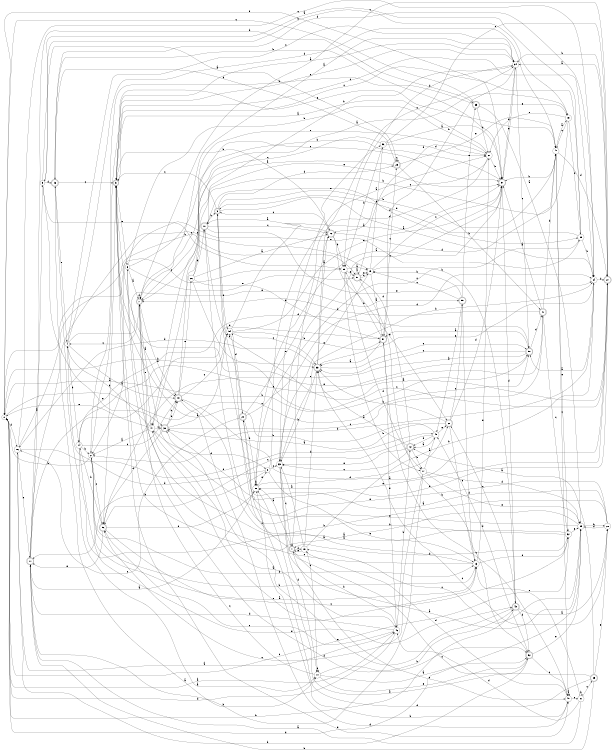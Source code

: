 digraph n48_7 {
__start0 [label="" shape="none"];

rankdir=LR;
size="8,5";

s0 [style="filled", color="black", fillcolor="white" shape="circle", label="0"];
s1 [style="rounded,filled", color="black", fillcolor="white" shape="doublecircle", label="1"];
s2 [style="filled", color="black", fillcolor="white" shape="circle", label="2"];
s3 [style="rounded,filled", color="black", fillcolor="white" shape="doublecircle", label="3"];
s4 [style="filled", color="black", fillcolor="white" shape="circle", label="4"];
s5 [style="rounded,filled", color="black", fillcolor="white" shape="doublecircle", label="5"];
s6 [style="filled", color="black", fillcolor="white" shape="circle", label="6"];
s7 [style="rounded,filled", color="black", fillcolor="white" shape="doublecircle", label="7"];
s8 [style="filled", color="black", fillcolor="white" shape="circle", label="8"];
s9 [style="filled", color="black", fillcolor="white" shape="circle", label="9"];
s10 [style="rounded,filled", color="black", fillcolor="white" shape="doublecircle", label="10"];
s11 [style="rounded,filled", color="black", fillcolor="white" shape="doublecircle", label="11"];
s12 [style="rounded,filled", color="black", fillcolor="white" shape="doublecircle", label="12"];
s13 [style="filled", color="black", fillcolor="white" shape="circle", label="13"];
s14 [style="filled", color="black", fillcolor="white" shape="circle", label="14"];
s15 [style="filled", color="black", fillcolor="white" shape="circle", label="15"];
s16 [style="filled", color="black", fillcolor="white" shape="circle", label="16"];
s17 [style="filled", color="black", fillcolor="white" shape="circle", label="17"];
s18 [style="rounded,filled", color="black", fillcolor="white" shape="doublecircle", label="18"];
s19 [style="filled", color="black", fillcolor="white" shape="circle", label="19"];
s20 [style="rounded,filled", color="black", fillcolor="white" shape="doublecircle", label="20"];
s21 [style="filled", color="black", fillcolor="white" shape="circle", label="21"];
s22 [style="rounded,filled", color="black", fillcolor="white" shape="doublecircle", label="22"];
s23 [style="rounded,filled", color="black", fillcolor="white" shape="doublecircle", label="23"];
s24 [style="filled", color="black", fillcolor="white" shape="circle", label="24"];
s25 [style="rounded,filled", color="black", fillcolor="white" shape="doublecircle", label="25"];
s26 [style="filled", color="black", fillcolor="white" shape="circle", label="26"];
s27 [style="rounded,filled", color="black", fillcolor="white" shape="doublecircle", label="27"];
s28 [style="filled", color="black", fillcolor="white" shape="circle", label="28"];
s29 [style="rounded,filled", color="black", fillcolor="white" shape="doublecircle", label="29"];
s30 [style="rounded,filled", color="black", fillcolor="white" shape="doublecircle", label="30"];
s31 [style="filled", color="black", fillcolor="white" shape="circle", label="31"];
s32 [style="filled", color="black", fillcolor="white" shape="circle", label="32"];
s33 [style="filled", color="black", fillcolor="white" shape="circle", label="33"];
s34 [style="filled", color="black", fillcolor="white" shape="circle", label="34"];
s35 [style="rounded,filled", color="black", fillcolor="white" shape="doublecircle", label="35"];
s36 [style="filled", color="black", fillcolor="white" shape="circle", label="36"];
s37 [style="rounded,filled", color="black", fillcolor="white" shape="doublecircle", label="37"];
s38 [style="filled", color="black", fillcolor="white" shape="circle", label="38"];
s39 [style="filled", color="black", fillcolor="white" shape="circle", label="39"];
s40 [style="filled", color="black", fillcolor="white" shape="circle", label="40"];
s41 [style="rounded,filled", color="black", fillcolor="white" shape="doublecircle", label="41"];
s42 [style="rounded,filled", color="black", fillcolor="white" shape="doublecircle", label="42"];
s43 [style="rounded,filled", color="black", fillcolor="white" shape="doublecircle", label="43"];
s44 [style="filled", color="black", fillcolor="white" shape="circle", label="44"];
s45 [style="filled", color="black", fillcolor="white" shape="circle", label="45"];
s46 [style="filled", color="black", fillcolor="white" shape="circle", label="46"];
s47 [style="filled", color="black", fillcolor="white" shape="circle", label="47"];
s48 [style="filled", color="black", fillcolor="white" shape="circle", label="48"];
s49 [style="filled", color="black", fillcolor="white" shape="circle", label="49"];
s50 [style="filled", color="black", fillcolor="white" shape="circle", label="50"];
s51 [style="rounded,filled", color="black", fillcolor="white" shape="doublecircle", label="51"];
s52 [style="rounded,filled", color="black", fillcolor="white" shape="doublecircle", label="52"];
s53 [style="rounded,filled", color="black", fillcolor="white" shape="doublecircle", label="53"];
s54 [style="filled", color="black", fillcolor="white" shape="circle", label="54"];
s55 [style="filled", color="black", fillcolor="white" shape="circle", label="55"];
s56 [style="rounded,filled", color="black", fillcolor="white" shape="doublecircle", label="56"];
s57 [style="rounded,filled", color="black", fillcolor="white" shape="doublecircle", label="57"];
s58 [style="rounded,filled", color="black", fillcolor="white" shape="doublecircle", label="58"];
s59 [style="rounded,filled", color="black", fillcolor="white" shape="doublecircle", label="59"];
s0 -> s46 [label="a"];
s0 -> s53 [label="b"];
s0 -> s58 [label="c"];
s0 -> s16 [label="d"];
s0 -> s37 [label="e"];
s1 -> s50 [label="a"];
s1 -> s46 [label="b"];
s1 -> s54 [label="c"];
s1 -> s19 [label="d"];
s1 -> s40 [label="e"];
s2 -> s13 [label="a"];
s2 -> s0 [label="b"];
s2 -> s56 [label="c"];
s2 -> s13 [label="d"];
s2 -> s48 [label="e"];
s3 -> s24 [label="a"];
s3 -> s48 [label="b"];
s3 -> s5 [label="c"];
s3 -> s29 [label="d"];
s3 -> s54 [label="e"];
s4 -> s18 [label="a"];
s4 -> s14 [label="b"];
s4 -> s34 [label="c"];
s4 -> s48 [label="d"];
s4 -> s59 [label="e"];
s5 -> s18 [label="a"];
s5 -> s12 [label="b"];
s5 -> s34 [label="c"];
s5 -> s40 [label="d"];
s5 -> s6 [label="e"];
s6 -> s7 [label="a"];
s6 -> s21 [label="b"];
s6 -> s37 [label="c"];
s6 -> s52 [label="d"];
s6 -> s51 [label="e"];
s7 -> s34 [label="a"];
s7 -> s18 [label="b"];
s7 -> s4 [label="c"];
s7 -> s7 [label="d"];
s7 -> s47 [label="e"];
s8 -> s21 [label="a"];
s8 -> s11 [label="b"];
s8 -> s33 [label="c"];
s8 -> s4 [label="d"];
s8 -> s13 [label="e"];
s9 -> s29 [label="a"];
s9 -> s49 [label="b"];
s9 -> s55 [label="c"];
s9 -> s23 [label="d"];
s9 -> s30 [label="e"];
s10 -> s27 [label="a"];
s10 -> s3 [label="b"];
s10 -> s12 [label="c"];
s10 -> s38 [label="d"];
s10 -> s24 [label="e"];
s11 -> s9 [label="a"];
s11 -> s35 [label="b"];
s11 -> s15 [label="c"];
s11 -> s13 [label="d"];
s11 -> s58 [label="e"];
s12 -> s10 [label="a"];
s12 -> s55 [label="b"];
s12 -> s3 [label="c"];
s12 -> s48 [label="d"];
s12 -> s22 [label="e"];
s13 -> s18 [label="a"];
s13 -> s2 [label="b"];
s13 -> s7 [label="c"];
s13 -> s32 [label="d"];
s13 -> s21 [label="e"];
s14 -> s44 [label="a"];
s14 -> s2 [label="b"];
s14 -> s18 [label="c"];
s14 -> s58 [label="d"];
s14 -> s43 [label="e"];
s15 -> s57 [label="a"];
s15 -> s43 [label="b"];
s15 -> s37 [label="c"];
s15 -> s36 [label="d"];
s15 -> s33 [label="e"];
s16 -> s46 [label="a"];
s16 -> s51 [label="b"];
s16 -> s24 [label="c"];
s16 -> s45 [label="d"];
s16 -> s11 [label="e"];
s17 -> s45 [label="a"];
s17 -> s11 [label="b"];
s17 -> s56 [label="c"];
s17 -> s39 [label="d"];
s17 -> s39 [label="e"];
s18 -> s27 [label="a"];
s18 -> s34 [label="b"];
s18 -> s54 [label="c"];
s18 -> s40 [label="d"];
s18 -> s26 [label="e"];
s19 -> s33 [label="a"];
s19 -> s24 [label="b"];
s19 -> s44 [label="c"];
s19 -> s53 [label="d"];
s19 -> s1 [label="e"];
s20 -> s3 [label="a"];
s20 -> s50 [label="b"];
s20 -> s16 [label="c"];
s20 -> s24 [label="d"];
s20 -> s12 [label="e"];
s21 -> s5 [label="a"];
s21 -> s37 [label="b"];
s21 -> s12 [label="c"];
s21 -> s1 [label="d"];
s21 -> s7 [label="e"];
s22 -> s30 [label="a"];
s22 -> s53 [label="b"];
s22 -> s59 [label="c"];
s22 -> s37 [label="d"];
s22 -> s13 [label="e"];
s23 -> s44 [label="a"];
s23 -> s37 [label="b"];
s23 -> s5 [label="c"];
s23 -> s24 [label="d"];
s23 -> s4 [label="e"];
s24 -> s58 [label="a"];
s24 -> s2 [label="b"];
s24 -> s5 [label="c"];
s24 -> s27 [label="d"];
s24 -> s53 [label="e"];
s25 -> s42 [label="a"];
s25 -> s11 [label="b"];
s25 -> s1 [label="c"];
s25 -> s20 [label="d"];
s25 -> s28 [label="e"];
s26 -> s12 [label="a"];
s26 -> s10 [label="b"];
s26 -> s27 [label="c"];
s26 -> s57 [label="d"];
s26 -> s37 [label="e"];
s27 -> s34 [label="a"];
s27 -> s34 [label="b"];
s27 -> s7 [label="c"];
s27 -> s50 [label="d"];
s27 -> s30 [label="e"];
s28 -> s20 [label="a"];
s28 -> s23 [label="b"];
s28 -> s53 [label="c"];
s28 -> s39 [label="d"];
s28 -> s7 [label="e"];
s29 -> s7 [label="a"];
s29 -> s41 [label="b"];
s29 -> s29 [label="c"];
s29 -> s23 [label="d"];
s29 -> s48 [label="e"];
s30 -> s54 [label="a"];
s30 -> s18 [label="b"];
s30 -> s41 [label="c"];
s30 -> s56 [label="d"];
s30 -> s18 [label="e"];
s31 -> s11 [label="a"];
s31 -> s31 [label="b"];
s31 -> s25 [label="c"];
s31 -> s46 [label="d"];
s31 -> s13 [label="e"];
s32 -> s6 [label="a"];
s32 -> s3 [label="b"];
s32 -> s0 [label="c"];
s32 -> s1 [label="d"];
s32 -> s39 [label="e"];
s33 -> s39 [label="a"];
s33 -> s24 [label="b"];
s33 -> s1 [label="c"];
s33 -> s44 [label="d"];
s33 -> s36 [label="e"];
s34 -> s5 [label="a"];
s34 -> s57 [label="b"];
s34 -> s58 [label="c"];
s34 -> s55 [label="d"];
s34 -> s37 [label="e"];
s35 -> s39 [label="a"];
s35 -> s2 [label="b"];
s35 -> s0 [label="c"];
s35 -> s21 [label="d"];
s35 -> s49 [label="e"];
s36 -> s37 [label="a"];
s36 -> s55 [label="b"];
s36 -> s47 [label="c"];
s36 -> s21 [label="d"];
s36 -> s27 [label="e"];
s37 -> s50 [label="a"];
s37 -> s7 [label="b"];
s37 -> s33 [label="c"];
s37 -> s43 [label="d"];
s37 -> s34 [label="e"];
s38 -> s9 [label="a"];
s38 -> s24 [label="b"];
s38 -> s5 [label="c"];
s38 -> s3 [label="d"];
s38 -> s2 [label="e"];
s39 -> s5 [label="a"];
s39 -> s28 [label="b"];
s39 -> s19 [label="c"];
s39 -> s0 [label="d"];
s39 -> s10 [label="e"];
s40 -> s40 [label="a"];
s40 -> s50 [label="b"];
s40 -> s57 [label="c"];
s40 -> s19 [label="d"];
s40 -> s31 [label="e"];
s41 -> s37 [label="a"];
s41 -> s48 [label="b"];
s41 -> s32 [label="c"];
s41 -> s7 [label="d"];
s41 -> s5 [label="e"];
s42 -> s53 [label="a"];
s42 -> s17 [label="b"];
s42 -> s33 [label="c"];
s42 -> s51 [label="d"];
s42 -> s33 [label="e"];
s43 -> s28 [label="a"];
s43 -> s0 [label="b"];
s43 -> s22 [label="c"];
s43 -> s52 [label="d"];
s43 -> s30 [label="e"];
s44 -> s52 [label="a"];
s44 -> s43 [label="b"];
s44 -> s7 [label="c"];
s44 -> s44 [label="d"];
s44 -> s52 [label="e"];
s45 -> s42 [label="a"];
s45 -> s5 [label="b"];
s45 -> s56 [label="c"];
s45 -> s42 [label="d"];
s45 -> s22 [label="e"];
s46 -> s47 [label="a"];
s46 -> s42 [label="b"];
s46 -> s56 [label="c"];
s46 -> s0 [label="d"];
s46 -> s47 [label="e"];
s47 -> s2 [label="a"];
s47 -> s4 [label="b"];
s47 -> s30 [label="c"];
s47 -> s8 [label="d"];
s47 -> s0 [label="e"];
s48 -> s49 [label="a"];
s48 -> s37 [label="b"];
s48 -> s40 [label="c"];
s48 -> s27 [label="d"];
s48 -> s32 [label="e"];
s49 -> s47 [label="a"];
s49 -> s10 [label="b"];
s49 -> s48 [label="c"];
s49 -> s38 [label="d"];
s49 -> s21 [label="e"];
s50 -> s11 [label="a"];
s50 -> s50 [label="b"];
s50 -> s38 [label="c"];
s50 -> s22 [label="d"];
s50 -> s8 [label="e"];
s51 -> s51 [label="a"];
s51 -> s52 [label="b"];
s51 -> s15 [label="c"];
s51 -> s21 [label="d"];
s51 -> s15 [label="e"];
s52 -> s50 [label="a"];
s52 -> s16 [label="b"];
s52 -> s40 [label="c"];
s52 -> s45 [label="d"];
s52 -> s39 [label="e"];
s53 -> s12 [label="a"];
s53 -> s33 [label="b"];
s53 -> s34 [label="c"];
s53 -> s16 [label="d"];
s53 -> s58 [label="e"];
s54 -> s37 [label="a"];
s54 -> s57 [label="b"];
s54 -> s53 [label="c"];
s54 -> s20 [label="d"];
s54 -> s37 [label="e"];
s55 -> s15 [label="a"];
s55 -> s17 [label="b"];
s55 -> s0 [label="c"];
s55 -> s17 [label="d"];
s55 -> s51 [label="e"];
s56 -> s5 [label="a"];
s56 -> s14 [label="b"];
s56 -> s32 [label="c"];
s56 -> s50 [label="d"];
s56 -> s11 [label="e"];
s57 -> s53 [label="a"];
s57 -> s55 [label="b"];
s57 -> s29 [label="c"];
s57 -> s14 [label="d"];
s57 -> s46 [label="e"];
s58 -> s57 [label="a"];
s58 -> s0 [label="b"];
s58 -> s53 [label="c"];
s58 -> s41 [label="d"];
s58 -> s56 [label="e"];
s59 -> s45 [label="a"];
s59 -> s15 [label="b"];
s59 -> s15 [label="c"];
s59 -> s13 [label="d"];
s59 -> s35 [label="e"];

}